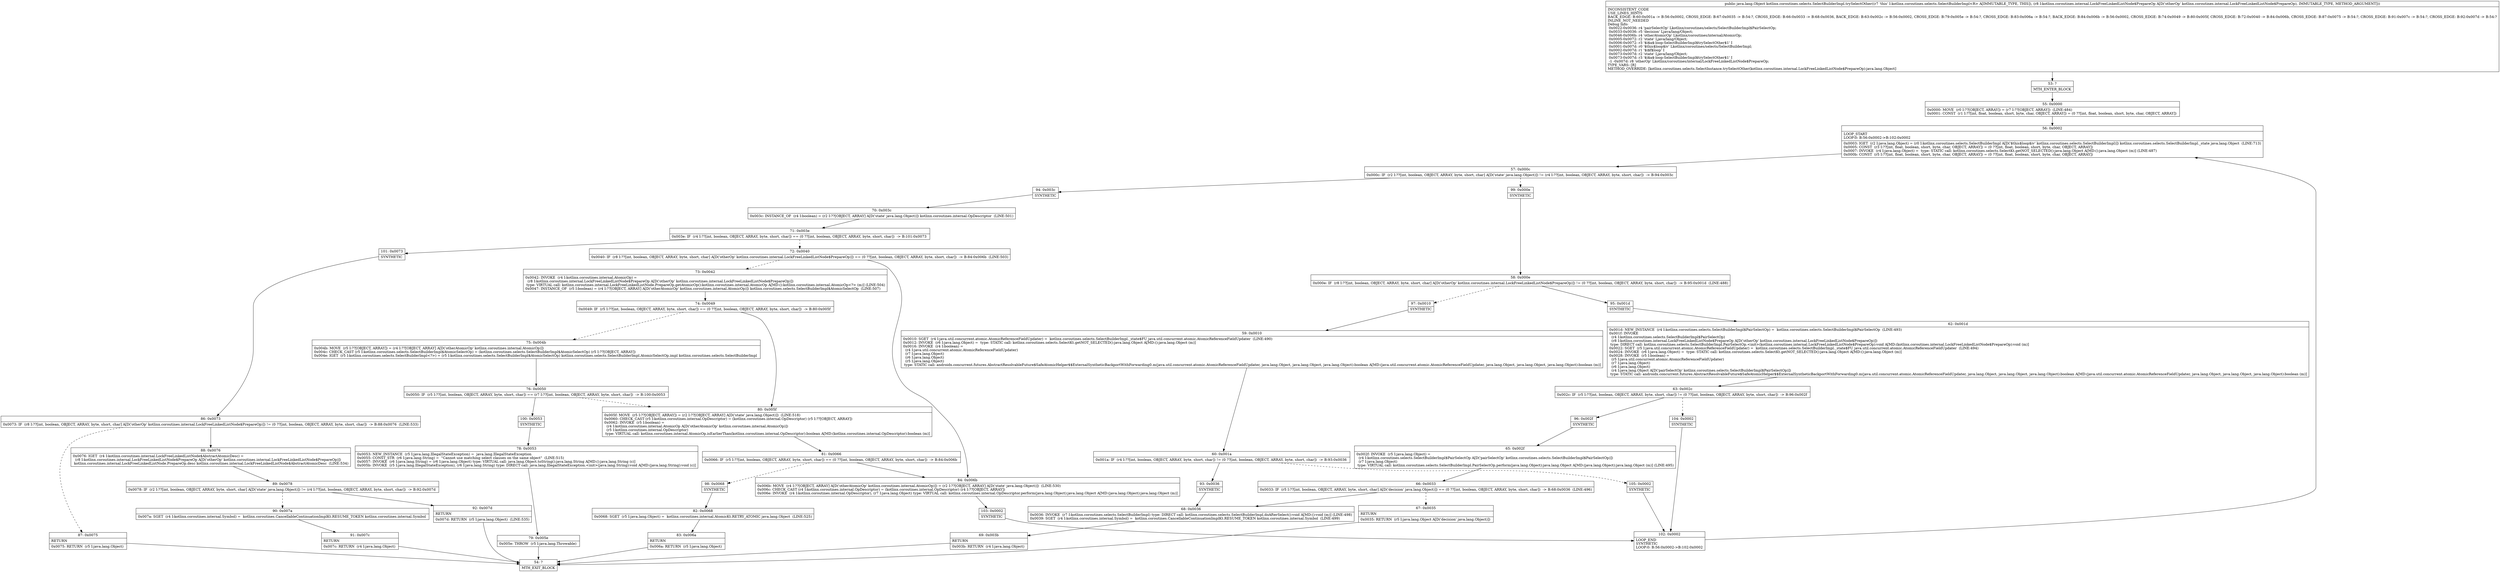 digraph "CFG forkotlinx.coroutines.selects.SelectBuilderImpl.trySelectOther(Lkotlinx\/coroutines\/internal\/LockFreeLinkedListNode$PrepareOp;)Ljava\/lang\/Object;" {
Node_53 [shape=record,label="{53\:\ ?|MTH_ENTER_BLOCK\l}"];
Node_55 [shape=record,label="{55\:\ 0x0000|0x0000: MOVE  (r0 I:??[OBJECT, ARRAY]) = (r7 I:??[OBJECT, ARRAY])  (LINE:484)\l0x0001: CONST  (r1 I:??[int, float, boolean, short, byte, char, OBJECT, ARRAY]) = (0 ??[int, float, boolean, short, byte, char, OBJECT, ARRAY]) \l}"];
Node_56 [shape=record,label="{56\:\ 0x0002|LOOP_START\lLOOP:0: B:56:0x0002\-\>B:102:0x0002\l|0x0003: IGET  (r2 I:java.lang.Object) = (r0 I:kotlinx.coroutines.selects.SelectBuilderImpl A[D('$this$loop$iv' kotlinx.coroutines.selects.SelectBuilderImpl)]) kotlinx.coroutines.selects.SelectBuilderImpl._state java.lang.Object  (LINE:713)\l0x0005: CONST  (r3 I:??[int, float, boolean, short, byte, char, OBJECT, ARRAY]) = (0 ??[int, float, boolean, short, byte, char, OBJECT, ARRAY]) \l0x0007: INVOKE  (r4 I:java.lang.Object) =  type: STATIC call: kotlinx.coroutines.selects.SelectKt.getNOT_SELECTED():java.lang.Object A[MD:():java.lang.Object (m)] (LINE:487)\l0x000b: CONST  (r5 I:??[int, float, boolean, short, byte, char, OBJECT, ARRAY]) = (0 ??[int, float, boolean, short, byte, char, OBJECT, ARRAY]) \l}"];
Node_57 [shape=record,label="{57\:\ 0x000c|0x000c: IF  (r2 I:??[int, boolean, OBJECT, ARRAY, byte, short, char] A[D('state' java.lang.Object)]) != (r4 I:??[int, boolean, OBJECT, ARRAY, byte, short, char])  \-\> B:94:0x003c \l}"];
Node_94 [shape=record,label="{94\:\ 0x003c|SYNTHETIC\l}"];
Node_70 [shape=record,label="{70\:\ 0x003c|0x003c: INSTANCE_OF  (r4 I:boolean) = (r2 I:??[OBJECT, ARRAY] A[D('state' java.lang.Object)]) kotlinx.coroutines.internal.OpDescriptor  (LINE:501)\l}"];
Node_71 [shape=record,label="{71\:\ 0x003e|0x003e: IF  (r4 I:??[int, boolean, OBJECT, ARRAY, byte, short, char]) == (0 ??[int, boolean, OBJECT, ARRAY, byte, short, char])  \-\> B:101:0x0073 \l}"];
Node_72 [shape=record,label="{72\:\ 0x0040|0x0040: IF  (r8 I:??[int, boolean, OBJECT, ARRAY, byte, short, char] A[D('otherOp' kotlinx.coroutines.internal.LockFreeLinkedListNode$PrepareOp)]) == (0 ??[int, boolean, OBJECT, ARRAY, byte, short, char])  \-\> B:84:0x006b  (LINE:503)\l}"];
Node_73 [shape=record,label="{73\:\ 0x0042|0x0042: INVOKE  (r4 I:kotlinx.coroutines.internal.AtomicOp) = \l  (r8 I:kotlinx.coroutines.internal.LockFreeLinkedListNode$PrepareOp A[D('otherOp' kotlinx.coroutines.internal.LockFreeLinkedListNode$PrepareOp)])\l type: VIRTUAL call: kotlinx.coroutines.internal.LockFreeLinkedListNode.PrepareOp.getAtomicOp():kotlinx.coroutines.internal.AtomicOp A[MD:():kotlinx.coroutines.internal.AtomicOp\<?\> (m)] (LINE:504)\l0x0047: INSTANCE_OF  (r5 I:boolean) = (r4 I:??[OBJECT, ARRAY] A[D('otherAtomicOp' kotlinx.coroutines.internal.AtomicOp)]) kotlinx.coroutines.selects.SelectBuilderImpl$AtomicSelectOp  (LINE:507)\l}"];
Node_74 [shape=record,label="{74\:\ 0x0049|0x0049: IF  (r5 I:??[int, boolean, OBJECT, ARRAY, byte, short, char]) == (0 ??[int, boolean, OBJECT, ARRAY, byte, short, char])  \-\> B:80:0x005f \l}"];
Node_75 [shape=record,label="{75\:\ 0x004b|0x004b: MOVE  (r5 I:??[OBJECT, ARRAY]) = (r4 I:??[OBJECT, ARRAY] A[D('otherAtomicOp' kotlinx.coroutines.internal.AtomicOp)]) \l0x004c: CHECK_CAST (r5 I:kotlinx.coroutines.selects.SelectBuilderImpl$AtomicSelectOp) = (kotlinx.coroutines.selects.SelectBuilderImpl$AtomicSelectOp) (r5 I:??[OBJECT, ARRAY]) \l0x004e: IGET  (r5 I:kotlinx.coroutines.selects.SelectBuilderImpl\<?\>) = (r5 I:kotlinx.coroutines.selects.SelectBuilderImpl$AtomicSelectOp) kotlinx.coroutines.selects.SelectBuilderImpl.AtomicSelectOp.impl kotlinx.coroutines.selects.SelectBuilderImpl \l}"];
Node_76 [shape=record,label="{76\:\ 0x0050|0x0050: IF  (r5 I:??[int, boolean, OBJECT, ARRAY, byte, short, char]) == (r7 I:??[int, boolean, OBJECT, ARRAY, byte, short, char])  \-\> B:100:0x0053 \l}"];
Node_100 [shape=record,label="{100\:\ 0x0053|SYNTHETIC\l}"];
Node_78 [shape=record,label="{78\:\ 0x0053|0x0053: NEW_INSTANCE  (r5 I:java.lang.IllegalStateException) =  java.lang.IllegalStateException \l0x0055: CONST_STR  (r6 I:java.lang.String) =  \"Cannot use matching select clauses on the same object\"  (LINE:515)\l0x0057: INVOKE  (r6 I:java.lang.String) = (r6 I:java.lang.Object) type: VIRTUAL call: java.lang.Object.toString():java.lang.String A[MD:():java.lang.String (c)]\l0x005b: INVOKE  (r5 I:java.lang.IllegalStateException), (r6 I:java.lang.String) type: DIRECT call: java.lang.IllegalStateException.\<init\>(java.lang.String):void A[MD:(java.lang.String):void (c)]\l}"];
Node_79 [shape=record,label="{79\:\ 0x005e|0x005e: THROW  (r5 I:java.lang.Throwable) \l}"];
Node_54 [shape=record,label="{54\:\ ?|MTH_EXIT_BLOCK\l}"];
Node_80 [shape=record,label="{80\:\ 0x005f|0x005f: MOVE  (r5 I:??[OBJECT, ARRAY]) = (r2 I:??[OBJECT, ARRAY] A[D('state' java.lang.Object)])  (LINE:518)\l0x0060: CHECK_CAST (r5 I:kotlinx.coroutines.internal.OpDescriptor) = (kotlinx.coroutines.internal.OpDescriptor) (r5 I:??[OBJECT, ARRAY]) \l0x0062: INVOKE  (r5 I:boolean) = \l  (r4 I:kotlinx.coroutines.internal.AtomicOp A[D('otherAtomicOp' kotlinx.coroutines.internal.AtomicOp)])\l  (r5 I:kotlinx.coroutines.internal.OpDescriptor)\l type: VIRTUAL call: kotlinx.coroutines.internal.AtomicOp.isEarlierThan(kotlinx.coroutines.internal.OpDescriptor):boolean A[MD:(kotlinx.coroutines.internal.OpDescriptor):boolean (m)]\l}"];
Node_81 [shape=record,label="{81\:\ 0x0066|0x0066: IF  (r5 I:??[int, boolean, OBJECT, ARRAY, byte, short, char]) == (0 ??[int, boolean, OBJECT, ARRAY, byte, short, char])  \-\> B:84:0x006b \l}"];
Node_98 [shape=record,label="{98\:\ 0x0068|SYNTHETIC\l}"];
Node_82 [shape=record,label="{82\:\ 0x0068|0x0068: SGET  (r5 I:java.lang.Object) =  kotlinx.coroutines.internal.AtomicKt.RETRY_ATOMIC java.lang.Object  (LINE:525)\l}"];
Node_83 [shape=record,label="{83\:\ 0x006a|RETURN\l|0x006a: RETURN  (r5 I:java.lang.Object) \l}"];
Node_84 [shape=record,label="{84\:\ 0x006b|0x006b: MOVE  (r4 I:??[OBJECT, ARRAY] A[D('otherAtomicOp' kotlinx.coroutines.internal.AtomicOp)]) = (r2 I:??[OBJECT, ARRAY] A[D('state' java.lang.Object)])  (LINE:530)\l0x006c: CHECK_CAST (r4 I:kotlinx.coroutines.internal.OpDescriptor) = (kotlinx.coroutines.internal.OpDescriptor) (r4 I:??[OBJECT, ARRAY]) \l0x006e: INVOKE  (r4 I:kotlinx.coroutines.internal.OpDescriptor), (r7 I:java.lang.Object) type: VIRTUAL call: kotlinx.coroutines.internal.OpDescriptor.perform(java.lang.Object):java.lang.Object A[MD:(java.lang.Object):java.lang.Object (m)]\l}"];
Node_103 [shape=record,label="{103\:\ 0x0002|SYNTHETIC\l}"];
Node_102 [shape=record,label="{102\:\ 0x0002|LOOP_END\lSYNTHETIC\lLOOP:0: B:56:0x0002\-\>B:102:0x0002\l}"];
Node_101 [shape=record,label="{101\:\ 0x0073|SYNTHETIC\l}"];
Node_86 [shape=record,label="{86\:\ 0x0073|0x0073: IF  (r8 I:??[int, boolean, OBJECT, ARRAY, byte, short, char] A[D('otherOp' kotlinx.coroutines.internal.LockFreeLinkedListNode$PrepareOp)]) != (0 ??[int, boolean, OBJECT, ARRAY, byte, short, char])  \-\> B:88:0x0076  (LINE:533)\l}"];
Node_87 [shape=record,label="{87\:\ 0x0075|RETURN\l|0x0075: RETURN  (r5 I:java.lang.Object) \l}"];
Node_88 [shape=record,label="{88\:\ 0x0076|0x0076: IGET  (r4 I:kotlinx.coroutines.internal.LockFreeLinkedListNode$AbstractAtomicDesc) = \l  (r8 I:kotlinx.coroutines.internal.LockFreeLinkedListNode$PrepareOp A[D('otherOp' kotlinx.coroutines.internal.LockFreeLinkedListNode$PrepareOp)])\l kotlinx.coroutines.internal.LockFreeLinkedListNode.PrepareOp.desc kotlinx.coroutines.internal.LockFreeLinkedListNode$AbstractAtomicDesc  (LINE:534)\l}"];
Node_89 [shape=record,label="{89\:\ 0x0078|0x0078: IF  (r2 I:??[int, boolean, OBJECT, ARRAY, byte, short, char] A[D('state' java.lang.Object)]) != (r4 I:??[int, boolean, OBJECT, ARRAY, byte, short, char])  \-\> B:92:0x007d \l}"];
Node_90 [shape=record,label="{90\:\ 0x007a|0x007a: SGET  (r4 I:kotlinx.coroutines.internal.Symbol) =  kotlinx.coroutines.CancellableContinuationImplKt.RESUME_TOKEN kotlinx.coroutines.internal.Symbol \l}"];
Node_91 [shape=record,label="{91\:\ 0x007c|RETURN\l|0x007c: RETURN  (r4 I:java.lang.Object) \l}"];
Node_92 [shape=record,label="{92\:\ 0x007d|RETURN\l|0x007d: RETURN  (r5 I:java.lang.Object)  (LINE:535)\l}"];
Node_99 [shape=record,label="{99\:\ 0x000e|SYNTHETIC\l}"];
Node_58 [shape=record,label="{58\:\ 0x000e|0x000e: IF  (r8 I:??[int, boolean, OBJECT, ARRAY, byte, short, char] A[D('otherOp' kotlinx.coroutines.internal.LockFreeLinkedListNode$PrepareOp)]) != (0 ??[int, boolean, OBJECT, ARRAY, byte, short, char])  \-\> B:95:0x001d  (LINE:488)\l}"];
Node_95 [shape=record,label="{95\:\ 0x001d|SYNTHETIC\l}"];
Node_62 [shape=record,label="{62\:\ 0x001d|0x001d: NEW_INSTANCE  (r4 I:kotlinx.coroutines.selects.SelectBuilderImpl$PairSelectOp) =  kotlinx.coroutines.selects.SelectBuilderImpl$PairSelectOp  (LINE:493)\l0x001f: INVOKE  \l  (r4 I:kotlinx.coroutines.selects.SelectBuilderImpl$PairSelectOp)\l  (r8 I:kotlinx.coroutines.internal.LockFreeLinkedListNode$PrepareOp A[D('otherOp' kotlinx.coroutines.internal.LockFreeLinkedListNode$PrepareOp)])\l type: DIRECT call: kotlinx.coroutines.selects.SelectBuilderImpl.PairSelectOp.\<init\>(kotlinx.coroutines.internal.LockFreeLinkedListNode$PrepareOp):void A[MD:(kotlinx.coroutines.internal.LockFreeLinkedListNode$PrepareOp):void (m)]\l0x0022: SGET  (r5 I:java.util.concurrent.atomic.AtomicReferenceFieldUpdater) =  kotlinx.coroutines.selects.SelectBuilderImpl._state$FU java.util.concurrent.atomic.AtomicReferenceFieldUpdater  (LINE:494)\l0x0024: INVOKE  (r6 I:java.lang.Object) =  type: STATIC call: kotlinx.coroutines.selects.SelectKt.getNOT_SELECTED():java.lang.Object A[MD:():java.lang.Object (m)]\l0x0028: INVOKE  (r5 I:boolean) = \l  (r5 I:java.util.concurrent.atomic.AtomicReferenceFieldUpdater)\l  (r7 I:java.lang.Object)\l  (r6 I:java.lang.Object)\l  (r4 I:java.lang.Object A[D('pairSelectOp' kotlinx.coroutines.selects.SelectBuilderImpl$PairSelectOp)])\l type: STATIC call: androidx.concurrent.futures.AbstractResolvableFuture$SafeAtomicHelper$$ExternalSyntheticBackportWithForwarding0.m(java.util.concurrent.atomic.AtomicReferenceFieldUpdater, java.lang.Object, java.lang.Object, java.lang.Object):boolean A[MD:(java.util.concurrent.atomic.AtomicReferenceFieldUpdater, java.lang.Object, java.lang.Object, java.lang.Object):boolean (m)]\l}"];
Node_63 [shape=record,label="{63\:\ 0x002c|0x002c: IF  (r5 I:??[int, boolean, OBJECT, ARRAY, byte, short, char]) != (0 ??[int, boolean, OBJECT, ARRAY, byte, short, char])  \-\> B:96:0x002f \l}"];
Node_96 [shape=record,label="{96\:\ 0x002f|SYNTHETIC\l}"];
Node_65 [shape=record,label="{65\:\ 0x002f|0x002f: INVOKE  (r5 I:java.lang.Object) = \l  (r4 I:kotlinx.coroutines.selects.SelectBuilderImpl$PairSelectOp A[D('pairSelectOp' kotlinx.coroutines.selects.SelectBuilderImpl$PairSelectOp)])\l  (r7 I:java.lang.Object)\l type: VIRTUAL call: kotlinx.coroutines.selects.SelectBuilderImpl.PairSelectOp.perform(java.lang.Object):java.lang.Object A[MD:(java.lang.Object):java.lang.Object (m)] (LINE:495)\l}"];
Node_66 [shape=record,label="{66\:\ 0x0033|0x0033: IF  (r5 I:??[int, boolean, OBJECT, ARRAY, byte, short, char] A[D('decision' java.lang.Object)]) == (0 ??[int, boolean, OBJECT, ARRAY, byte, short, char])  \-\> B:68:0x0036  (LINE:496)\l}"];
Node_67 [shape=record,label="{67\:\ 0x0035|RETURN\l|0x0035: RETURN  (r5 I:java.lang.Object A[D('decision' java.lang.Object)]) \l}"];
Node_68 [shape=record,label="{68\:\ 0x0036|0x0036: INVOKE  (r7 I:kotlinx.coroutines.selects.SelectBuilderImpl) type: DIRECT call: kotlinx.coroutines.selects.SelectBuilderImpl.doAfterSelect():void A[MD:():void (m)] (LINE:498)\l0x0039: SGET  (r4 I:kotlinx.coroutines.internal.Symbol) =  kotlinx.coroutines.CancellableContinuationImplKt.RESUME_TOKEN kotlinx.coroutines.internal.Symbol  (LINE:499)\l}"];
Node_69 [shape=record,label="{69\:\ 0x003b|RETURN\l|0x003b: RETURN  (r4 I:java.lang.Object) \l}"];
Node_104 [shape=record,label="{104\:\ 0x0002|SYNTHETIC\l}"];
Node_97 [shape=record,label="{97\:\ 0x0010|SYNTHETIC\l}"];
Node_59 [shape=record,label="{59\:\ 0x0010|0x0010: SGET  (r4 I:java.util.concurrent.atomic.AtomicReferenceFieldUpdater) =  kotlinx.coroutines.selects.SelectBuilderImpl._state$FU java.util.concurrent.atomic.AtomicReferenceFieldUpdater  (LINE:490)\l0x0012: INVOKE  (r6 I:java.lang.Object) =  type: STATIC call: kotlinx.coroutines.selects.SelectKt.getNOT_SELECTED():java.lang.Object A[MD:():java.lang.Object (m)]\l0x0016: INVOKE  (r4 I:boolean) = \l  (r4 I:java.util.concurrent.atomic.AtomicReferenceFieldUpdater)\l  (r7 I:java.lang.Object)\l  (r6 I:java.lang.Object)\l  (r5 I:java.lang.Object)\l type: STATIC call: androidx.concurrent.futures.AbstractResolvableFuture$SafeAtomicHelper$$ExternalSyntheticBackportWithForwarding0.m(java.util.concurrent.atomic.AtomicReferenceFieldUpdater, java.lang.Object, java.lang.Object, java.lang.Object):boolean A[MD:(java.util.concurrent.atomic.AtomicReferenceFieldUpdater, java.lang.Object, java.lang.Object, java.lang.Object):boolean (m)]\l}"];
Node_60 [shape=record,label="{60\:\ 0x001a|0x001a: IF  (r4 I:??[int, boolean, OBJECT, ARRAY, byte, short, char]) != (0 ??[int, boolean, OBJECT, ARRAY, byte, short, char])  \-\> B:93:0x0036 \l}"];
Node_93 [shape=record,label="{93\:\ 0x0036|SYNTHETIC\l}"];
Node_105 [shape=record,label="{105\:\ 0x0002|SYNTHETIC\l}"];
MethodNode[shape=record,label="{public java.lang.Object kotlinx.coroutines.selects.SelectBuilderImpl.trySelectOther((r7 'this' I:kotlinx.coroutines.selects.SelectBuilderImpl\<R\> A[IMMUTABLE_TYPE, THIS]), (r8 I:kotlinx.coroutines.internal.LockFreeLinkedListNode$PrepareOp A[D('otherOp' kotlinx.coroutines.internal.LockFreeLinkedListNode$PrepareOp), IMMUTABLE_TYPE, METHOD_ARGUMENT]))  | INCONSISTENT_CODE\lUSE_LINES_HINTS\lBACK_EDGE: B:60:0x001a \-\> B:56:0x0002, CROSS_EDGE: B:67:0x0035 \-\> B:54:?, CROSS_EDGE: B:66:0x0033 \-\> B:68:0x0036, BACK_EDGE: B:63:0x002c \-\> B:56:0x0002, CROSS_EDGE: B:79:0x005e \-\> B:54:?, CROSS_EDGE: B:83:0x006a \-\> B:54:?, BACK_EDGE: B:84:0x006b \-\> B:56:0x0002, CROSS_EDGE: B:74:0x0049 \-\> B:80:0x005f, CROSS_EDGE: B:72:0x0040 \-\> B:84:0x006b, CROSS_EDGE: B:87:0x0075 \-\> B:54:?, CROSS_EDGE: B:91:0x007c \-\> B:54:?, CROSS_EDGE: B:92:0x007d \-\> B:54:?\lINLINE_NOT_NEEDED\lDebug Info:\l  0x0022\-0x0036: r4 'pairSelectOp' Lkotlinx\/coroutines\/selects\/SelectBuilderImpl$PairSelectOp;\l  0x0033\-0x0036: r5 'decision' Ljava\/lang\/Object;\l  0x0046\-0x006b: r4 'otherAtomicOp' Lkotlinx\/coroutines\/internal\/AtomicOp;\l  0x0005\-0x0072: r2 'state' Ljava\/lang\/Object;\l  0x0006\-0x0072: r3 '$i$a$\-loop\-SelectBuilderImpl$trySelectOther$1' I\l  0x0001\-0x007d: r0 '$this$loop$iv' Lkotlinx\/coroutines\/selects\/SelectBuilderImpl;\l  0x0002\-0x007d: r1 '$i$f$loop' I\l  0x0073\-0x007d: r2 'state' Ljava\/lang\/Object;\l  0x0073\-0x007d: r3 '$i$a$\-loop\-SelectBuilderImpl$trySelectOther$1' I\l  \-1 \-0x007d: r8 'otherOp' Lkotlinx\/coroutines\/internal\/LockFreeLinkedListNode$PrepareOp;\lTYPE_VARS: [R]\lMETHOD_OVERRIDE: [kotlinx.coroutines.selects.SelectInstance.trySelectOther(kotlinx.coroutines.internal.LockFreeLinkedListNode$PrepareOp):java.lang.Object]\l}"];
MethodNode -> Node_53;Node_53 -> Node_55;
Node_55 -> Node_56;
Node_56 -> Node_57;
Node_57 -> Node_94;
Node_57 -> Node_99[style=dashed];
Node_94 -> Node_70;
Node_70 -> Node_71;
Node_71 -> Node_72[style=dashed];
Node_71 -> Node_101;
Node_72 -> Node_73[style=dashed];
Node_72 -> Node_84;
Node_73 -> Node_74;
Node_74 -> Node_75[style=dashed];
Node_74 -> Node_80;
Node_75 -> Node_76;
Node_76 -> Node_80[style=dashed];
Node_76 -> Node_100;
Node_100 -> Node_78;
Node_78 -> Node_79;
Node_79 -> Node_54;
Node_80 -> Node_81;
Node_81 -> Node_84;
Node_81 -> Node_98[style=dashed];
Node_98 -> Node_82;
Node_82 -> Node_83;
Node_83 -> Node_54;
Node_84 -> Node_103;
Node_103 -> Node_102;
Node_102 -> Node_56;
Node_101 -> Node_86;
Node_86 -> Node_87[style=dashed];
Node_86 -> Node_88;
Node_87 -> Node_54;
Node_88 -> Node_89;
Node_89 -> Node_90[style=dashed];
Node_89 -> Node_92;
Node_90 -> Node_91;
Node_91 -> Node_54;
Node_92 -> Node_54;
Node_99 -> Node_58;
Node_58 -> Node_95;
Node_58 -> Node_97[style=dashed];
Node_95 -> Node_62;
Node_62 -> Node_63;
Node_63 -> Node_96;
Node_63 -> Node_104[style=dashed];
Node_96 -> Node_65;
Node_65 -> Node_66;
Node_66 -> Node_67[style=dashed];
Node_66 -> Node_68;
Node_67 -> Node_54;
Node_68 -> Node_69;
Node_69 -> Node_54;
Node_104 -> Node_102;
Node_97 -> Node_59;
Node_59 -> Node_60;
Node_60 -> Node_93;
Node_60 -> Node_105[style=dashed];
Node_93 -> Node_68;
Node_105 -> Node_102;
}

